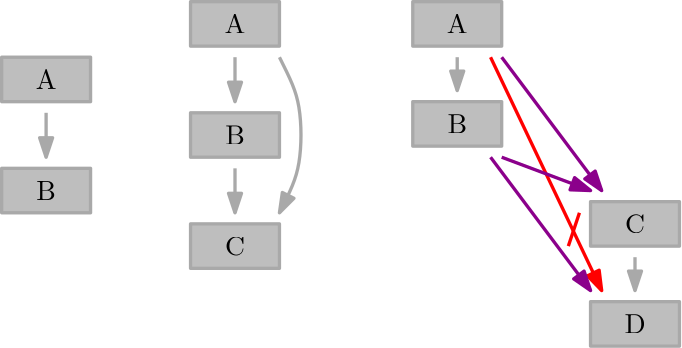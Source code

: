 <?xml version="1.0"?>
<!DOCTYPE ipe SYSTEM "ipe.dtd">
<ipe version="70218" creator="Ipe 7.2.28">
<info created="D:20240929110711" modified="D:20240929112646"/>
<ipestyle name="basic">
<symbol name="arrow/arc(spx)">
<path stroke="sym-stroke" fill="sym-stroke" pen="sym-pen">
0 0 m
-1 0.333 l
-1 -0.333 l
h
</path>
</symbol>
<symbol name="arrow/farc(spx)">
<path stroke="sym-stroke" fill="white" pen="sym-pen">
0 0 m
-1 0.333 l
-1 -0.333 l
h
</path>
</symbol>
<symbol name="arrow/ptarc(spx)">
<path stroke="sym-stroke" fill="sym-stroke" pen="sym-pen">
0 0 m
-1 0.333 l
-0.8 0 l
-1 -0.333 l
h
</path>
</symbol>
<symbol name="arrow/fptarc(spx)">
<path stroke="sym-stroke" fill="white" pen="sym-pen">
0 0 m
-1 0.333 l
-0.8 0 l
-1 -0.333 l
h
</path>
</symbol>
<symbol name="mark/circle(sx)" transformations="translations">
<path fill="sym-stroke">
0.6 0 0 0.6 0 0 e
0.4 0 0 0.4 0 0 e
</path>
</symbol>
<symbol name="mark/disk(sx)" transformations="translations">
<path fill="sym-stroke">
0.6 0 0 0.6 0 0 e
</path>
</symbol>
<symbol name="mark/fdisk(sfx)" transformations="translations">
<group>
<path fill="sym-fill">
0.5 0 0 0.5 0 0 e
</path>
<path fill="sym-stroke" fillrule="eofill">
0.6 0 0 0.6 0 0 e
0.4 0 0 0.4 0 0 e
</path>
</group>
</symbol>
<symbol name="mark/box(sx)" transformations="translations">
<path fill="sym-stroke" fillrule="eofill">
-0.6 -0.6 m
0.6 -0.6 l
0.6 0.6 l
-0.6 0.6 l
h
-0.4 -0.4 m
0.4 -0.4 l
0.4 0.4 l
-0.4 0.4 l
h
</path>
</symbol>
<symbol name="mark/square(sx)" transformations="translations">
<path fill="sym-stroke">
-0.6 -0.6 m
0.6 -0.6 l
0.6 0.6 l
-0.6 0.6 l
h
</path>
</symbol>
<symbol name="mark/fsquare(sfx)" transformations="translations">
<group>
<path fill="sym-fill">
-0.5 -0.5 m
0.5 -0.5 l
0.5 0.5 l
-0.5 0.5 l
h
</path>
<path fill="sym-stroke" fillrule="eofill">
-0.6 -0.6 m
0.6 -0.6 l
0.6 0.6 l
-0.6 0.6 l
h
-0.4 -0.4 m
0.4 -0.4 l
0.4 0.4 l
-0.4 0.4 l
h
</path>
</group>
</symbol>
<symbol name="mark/cross(sx)" transformations="translations">
<group>
<path fill="sym-stroke">
-0.43 -0.57 m
0.57 0.43 l
0.43 0.57 l
-0.57 -0.43 l
h
</path>
<path fill="sym-stroke">
-0.43 0.57 m
0.57 -0.43 l
0.43 -0.57 l
-0.57 0.43 l
h
</path>
</group>
</symbol>
<symbol name="arrow/fnormal(spx)">
<path stroke="sym-stroke" fill="white" pen="sym-pen">
0 0 m
-1 0.333 l
-1 -0.333 l
h
</path>
</symbol>
<symbol name="arrow/pointed(spx)">
<path stroke="sym-stroke" fill="sym-stroke" pen="sym-pen">
0 0 m
-1 0.333 l
-0.8 0 l
-1 -0.333 l
h
</path>
</symbol>
<symbol name="arrow/fpointed(spx)">
<path stroke="sym-stroke" fill="white" pen="sym-pen">
0 0 m
-1 0.333 l
-0.8 0 l
-1 -0.333 l
h
</path>
</symbol>
<symbol name="arrow/linear(spx)">
<path stroke="sym-stroke" pen="sym-pen">
-1 0.333 m
0 0 l
-1 -0.333 l
</path>
</symbol>
<symbol name="arrow/fdouble(spx)">
<path stroke="sym-stroke" fill="white" pen="sym-pen">
0 0 m
-1 0.333 l
-1 -0.333 l
h
-1 0 m
-2 0.333 l
-2 -0.333 l
h
</path>
</symbol>
<symbol name="arrow/double(spx)">
<path stroke="sym-stroke" fill="sym-stroke" pen="sym-pen">
0 0 m
-1 0.333 l
-1 -0.333 l
h
-1 0 m
-2 0.333 l
-2 -0.333 l
h
</path>
</symbol>
<symbol name="arrow/mid-normal(spx)">
<path stroke="sym-stroke" fill="sym-stroke" pen="sym-pen">
0.5 0 m
-0.5 0.333 l
-0.5 -0.333 l
h
</path>
</symbol>
<symbol name="arrow/mid-fnormal(spx)">
<path stroke="sym-stroke" fill="white" pen="sym-pen">
0.5 0 m
-0.5 0.333 l
-0.5 -0.333 l
h
</path>
</symbol>
<symbol name="arrow/mid-pointed(spx)">
<path stroke="sym-stroke" fill="sym-stroke" pen="sym-pen">
0.5 0 m
-0.5 0.333 l
-0.3 0 l
-0.5 -0.333 l
h
</path>
</symbol>
<symbol name="arrow/mid-fpointed(spx)">
<path stroke="sym-stroke" fill="white" pen="sym-pen">
0.5 0 m
-0.5 0.333 l
-0.3 0 l
-0.5 -0.333 l
h
</path>
</symbol>
<symbol name="arrow/mid-double(spx)">
<path stroke="sym-stroke" fill="sym-stroke" pen="sym-pen">
1 0 m
0 0.333 l
0 -0.333 l
h
0 0 m
-1 0.333 l
-1 -0.333 l
h
</path>
</symbol>
<symbol name="arrow/mid-fdouble(spx)">
<path stroke="sym-stroke" fill="white" pen="sym-pen">
1 0 m
0 0.333 l
0 -0.333 l
h
0 0 m
-1 0.333 l
-1 -0.333 l
h
</path>
</symbol>
<anglesize name="22.5 deg" value="22.5"/>
<anglesize name="30 deg" value="30"/>
<anglesize name="45 deg" value="45"/>
<anglesize name="60 deg" value="60"/>
<anglesize name="90 deg" value="90"/>
<arrowsize name="large" value="10"/>
<arrowsize name="small" value="5"/>
<arrowsize name="tiny" value="3"/>
<color name="blue" value="0 0 1"/>
<color name="brown" value="0.647 0.165 0.165"/>
<color name="darkblue" value="0 0 0.545"/>
<color name="darkcyan" value="0 0.545 0.545"/>
<color name="darkgray" value="0.663"/>
<color name="darkgreen" value="0 0.392 0"/>
<color name="darkmagenta" value="0.545 0 0.545"/>
<color name="darkorange" value="1 0.549 0"/>
<color name="darkred" value="0.545 0 0"/>
<color name="gold" value="1 0.843 0"/>
<color name="gray" value="0.745"/>
<color name="green" value="0 1 0"/>
<color name="lightblue" value="0.678 0.847 0.902"/>
<color name="lightcyan" value="0.878 1 1"/>
<color name="lightgray" value="0.827"/>
<color name="lightgreen" value="0.565 0.933 0.565"/>
<color name="lightyellow" value="1 1 0.878"/>
<color name="navy" value="0 0 0.502"/>
<color name="orange" value="1 0.647 0"/>
<color name="pink" value="1 0.753 0.796"/>
<color name="purple" value="0.627 0.125 0.941"/>
<color name="red" value="1 0 0"/>
<color name="seagreen" value="0.18 0.545 0.341"/>
<color name="turquoise" value="0.251 0.878 0.816"/>
<color name="violet" value="0.933 0.51 0.933"/>
<color name="yellow" value="1 1 0"/>
<dashstyle name="dash dot dotted" value="[4 2 1 2 1 2] 0"/>
<dashstyle name="dash dotted" value="[4 2 1 2] 0"/>
<dashstyle name="dashed" value="[4] 0"/>
<dashstyle name="dotted" value="[1 3] 0"/>
<gridsize name="10 pts (~3.5 mm)" value="10"/>
<gridsize name="14 pts (~5 mm)" value="14"/>
<gridsize name="16 pts (~6 mm)" value="16"/>
<gridsize name="20 pts (~7 mm)" value="20"/>
<gridsize name="28 pts (~10 mm)" value="28"/>
<gridsize name="32 pts (~12 mm)" value="32"/>
<gridsize name="4 pts" value="4"/>
<gridsize name="56 pts (~20 mm)" value="56"/>
<gridsize name="8 pts (~3 mm)" value="8"/>
<opacity name="10%" value="0.1"/>
<opacity name="30%" value="0.3"/>
<opacity name="50%" value="0.5"/>
<opacity name="75%" value="0.75"/>
<pen name="fat" value="1.2"/>
<pen name="heavier" value="0.8"/>
<pen name="ultrafat" value="2"/>
<symbolsize name="large" value="5"/>
<symbolsize name="small" value="2"/>
<symbolsize name="tiny" value="1.1"/>
<textsize name="Huge" value="\Huge"/>
<textsize name="LARGE" value="\LARGE"/>
<textsize name="Large" value="\Large"/>
<textsize name="footnote" value="\footnotesize"/>
<textsize name="huge" value="\huge"/>
<textsize name="large" value="\large"/>
<textsize name="script" value="\scriptsize"/>
<textsize name="small" value="\small"/>
<textsize name="tiny" value="\tiny"/>
<textstyle name="center" begin="\begin{center}" end="\end{center}"/>
<textstyle name="item" begin="\begin{itemize}\item{}" end="\end{itemize}"/>
<textstyle name="itemize" begin="\begin{itemize}" end="\end{itemize}"/>
<tiling name="falling" angle="-60" step="4" width="1"/>
<tiling name="rising" angle="30" step="4" width="1"/>
</ipestyle>
<page>
<layer name="alpha"/>
<view layers="alpha" active="alpha"/>
<path layer="alpha" stroke="darkgray" pen="fat" arrow="normal/normal">
176 788 m
176 772 l
</path>
<path matrix="1 0 0 1 0 -40" stroke="darkgray" pen="fat" arrow="normal/normal">
176 788 m
176 772 l
</path>
<path matrix="1 0 0 1 -4 0" stroke="darkgray" pen="fat" arrow="normal/normal">
196 788 m
200 780
204 772
204 748
200 740
196 732 c
</path>
<path matrix="1 0 0 1 -68 -20" stroke="darkgray" pen="fat" arrow="normal/normal">
176 788 m
176 772 l
</path>
<path stroke="darkgray" pen="fat" arrow="normal/normal">
256 788 m
256 776 l
</path>
<path matrix="1 0 0 1 16 4" stroke="darkgray" pen="fat" arrow="normal/normal">
304 712 m
304 700 l
</path>
<path stroke="red" pen="fat" arrow="normal/normal">
268 788 m
308 704 l
</path>
<path matrix="1 0 0 1 8 -28" stroke="red" pen="fat">
292 760 m
288 748 l
</path>
<path stroke="darkmagenta" pen="fat" arrow="normal/normal">
272 788 m
308 740 l
</path>
<path stroke="darkmagenta" pen="fat" arrow="normal/normal">
272 752 m
304 740 l
</path>
<group matrix="1 0 0 1 0 4">
<path matrix="1 0 0 1 80 -32" stroke="darkgray" fill="gray" pen="fat">
160 800 m
160 784 l
192 784 l
192 800 l
h
</path>
<text matrix="1 0 0 1 80 -40" transformations="translations" pos="176 800" stroke="black" type="label" width="7.057" height="6.808" depth="0" halign="center" valign="center">B</text>
</group>
<group matrix="1 0 0 1 16 0">
<path matrix="1 0 0 1 128 -64" stroke="darkgray" fill="gray" pen="fat">
160 800 m
160 784 l
192 784 l
192 800 l
h
</path>
<text matrix="1 0 0 1 128 -72" transformations="translations" pos="176 800" stroke="black" type="label" width="7.195" height="6.808" depth="0" halign="center" valign="center">C</text>
</group>
<group matrix="1 0 0 1 16 4">
<path matrix="1 0 0 1 128 -104" stroke="darkgray" fill="gray" pen="fat">
160 800 m
160 784 l
192 784 l
192 800 l
h
</path>
<text matrix="1 0 0 1 128 -112" transformations="translations" pos="176 800" stroke="black" type="label" width="7.61" height="6.808" depth="0" halign="center" valign="center">D</text>
</group>
<group>
<path matrix="1 0 0 1 80 8" stroke="darkgray" fill="gray" pen="fat">
160 800 m
160 784 l
192 784 l
192 800 l
h
</path>
<text matrix="1 0 0 1 80 0" transformations="translations" pos="176 800" stroke="black" type="label" width="7.472" height="6.808" depth="0" halign="center" valign="center">A</text>
</group>
<group>
<path matrix="1 0 0 1 0 8" stroke="darkgray" fill="gray" pen="fat">
160 800 m
160 784 l
192 784 l
192 800 l
h
</path>
<text transformations="translations" pos="176 800" stroke="black" type="label" width="7.472" height="6.808" depth="0" halign="center" valign="center">A</text>
</group>
<group>
<path matrix="1 0 0 1 0 -32" stroke="darkgray" fill="gray" pen="fat">
160 800 m
160 784 l
192 784 l
192 800 l
h
</path>
<text matrix="1 0 0 1 0 -40" transformations="translations" pos="176 800" stroke="black" type="label" width="7.057" height="6.808" depth="0" halign="center" valign="center">B</text>
</group>
<group>
<path matrix="1 0 0 1 0 -72" stroke="darkgray" fill="gray" pen="fat">
160 800 m
160 784 l
192 784 l
192 800 l
h
</path>
<text matrix="1 0 0 1 0 -80" transformations="translations" pos="176 800" stroke="black" type="label" width="7.195" height="6.808" depth="0" halign="center" valign="center">C</text>
</group>
<group>
<path matrix="1 0 0 1 -68 -12" stroke="darkgray" fill="gray" pen="fat">
160 800 m
160 784 l
192 784 l
192 800 l
h
</path>
<text matrix="1 0 0 1 -68 -20" transformations="translations" pos="176 800" stroke="black" type="label" width="7.472" height="6.808" depth="0" halign="center" valign="center">A</text>
</group>
<group>
<path matrix="1 0 0 1 -68 -52" stroke="darkgray" fill="gray" pen="fat">
160 800 m
160 784 l
192 784 l
192 800 l
h
</path>
<text matrix="1 0 0 1 -68 -60" transformations="translations" pos="176 800" stroke="black" type="label" width="7.057" height="6.808" depth="0" halign="center" valign="center">B</text>
</group>
<path stroke="darkmagenta" pen="fat" arrow="normal/normal">
268 752 m
304 704 l
</path>
</page>
</ipe>
